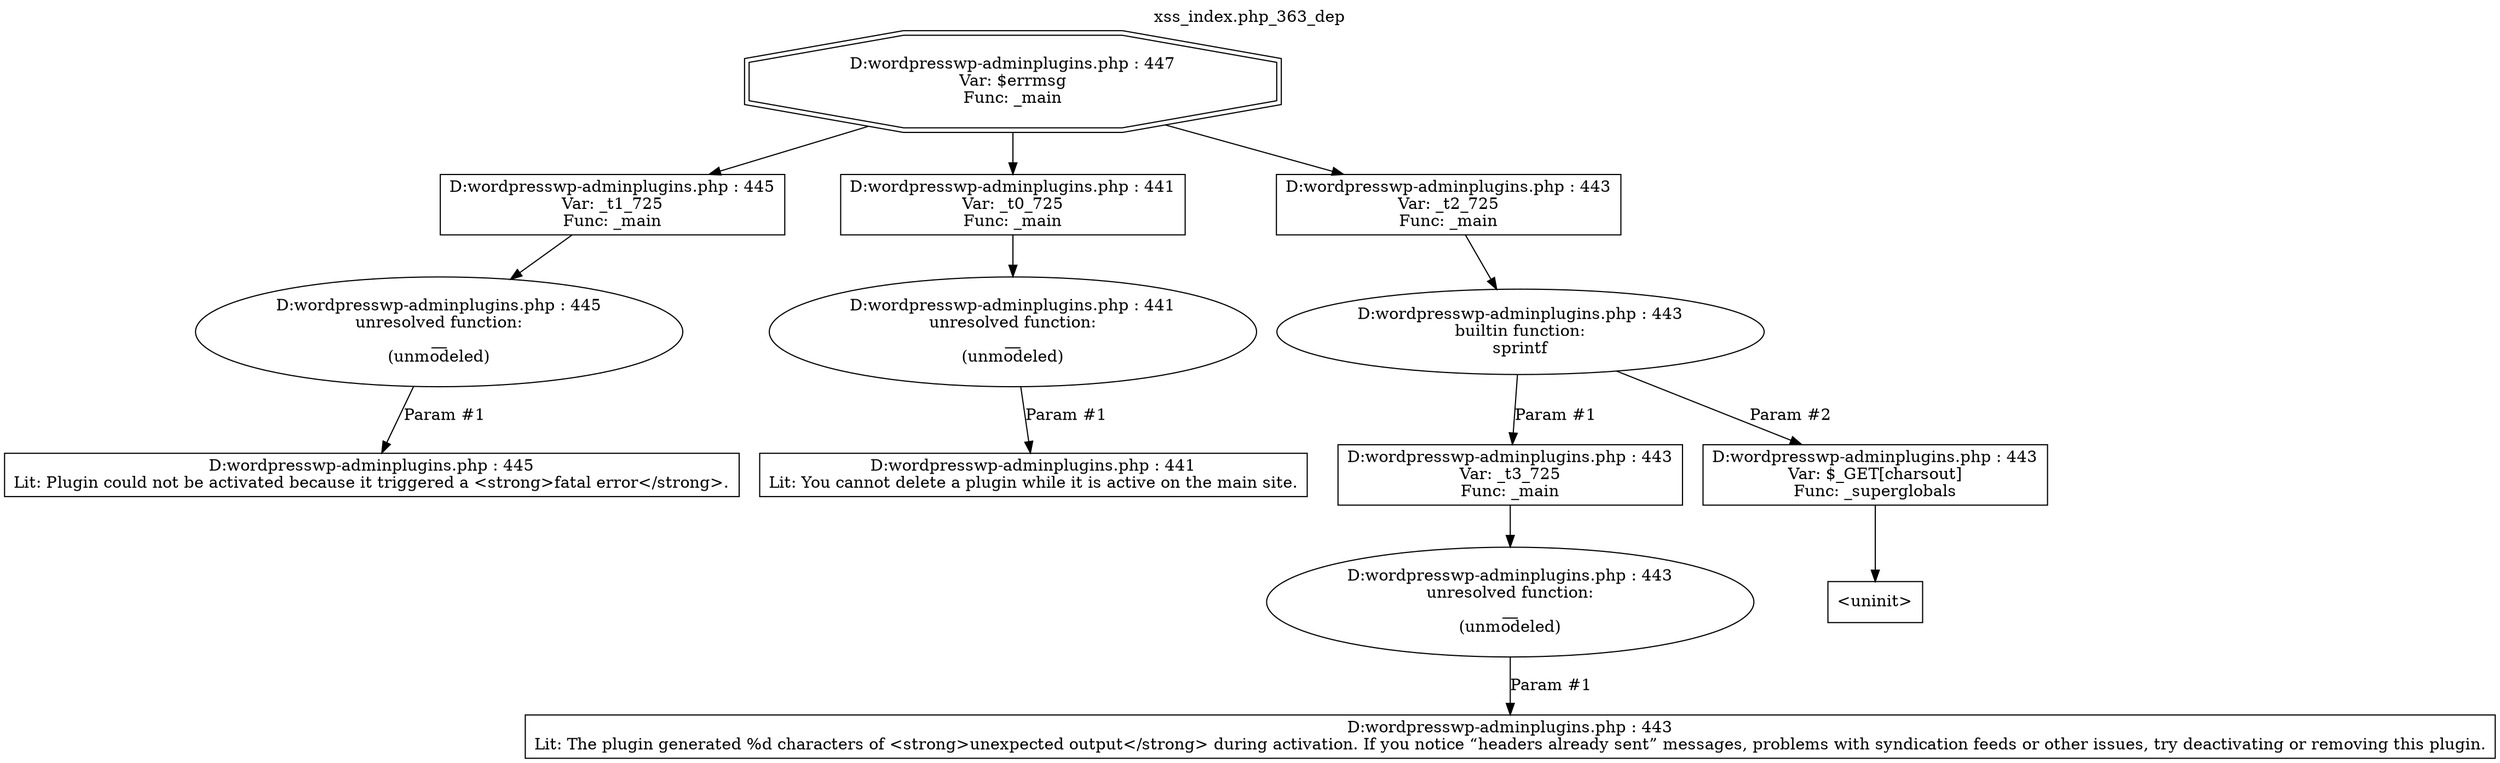 digraph cfg {
  label="xss_index.php_363_dep";
  labelloc=t;
  n1 [shape=doubleoctagon, label="D:\wordpress\wp-admin\plugins.php : 447\nVar: $errmsg\nFunc: _main\n"];
  n2 [shape=box, label="D:\wordpress\wp-admin\plugins.php : 445\nVar: _t1_725\nFunc: _main\n"];
  n3 [shape=ellipse, label="D:\wordpress\wp-admin\plugins.php : 445\nunresolved function:\n__\n(unmodeled)\n"];
  n4 [shape=box, label="D:\wordpress\wp-admin\plugins.php : 445\nLit: Plugin could not be activated because it triggered a <strong>fatal error</strong>.\n"];
  n5 [shape=box, label="D:\wordpress\wp-admin\plugins.php : 441\nVar: _t0_725\nFunc: _main\n"];
  n6 [shape=ellipse, label="D:\wordpress\wp-admin\plugins.php : 441\nunresolved function:\n__\n(unmodeled)\n"];
  n7 [shape=box, label="D:\wordpress\wp-admin\plugins.php : 441\nLit: You cannot delete a plugin while it is active on the main site.\n"];
  n8 [shape=box, label="D:\wordpress\wp-admin\plugins.php : 443\nVar: _t2_725\nFunc: _main\n"];
  n9 [shape=ellipse, label="D:\wordpress\wp-admin\plugins.php : 443\nbuiltin function:\nsprintf\n"];
  n10 [shape=box, label="D:\wordpress\wp-admin\plugins.php : 443\nVar: _t3_725\nFunc: _main\n"];
  n11 [shape=ellipse, label="D:\wordpress\wp-admin\plugins.php : 443\nunresolved function:\n__\n(unmodeled)\n"];
  n12 [shape=box, label="D:\wordpress\wp-admin\plugins.php : 443\nLit: The plugin generated %d characters of <strong>unexpected output</strong> during activation. If you notice &#8220;headers already sent&#8221; messages, problems with syndication feeds or other issues, try deactivating or removing this plugin.\n"];
  n13 [shape=box, label="D:\wordpress\wp-admin\plugins.php : 443\nVar: $_GET[charsout]\nFunc: _superglobals\n"];
  n14 [shape=box, label="<uninit>"];
  n2 -> n3;
  n3 -> n4[label="Param #1"];
  n1 -> n2;
  n1 -> n5;
  n1 -> n8;
  n5 -> n6;
  n6 -> n7[label="Param #1"];
  n8 -> n9;
  n10 -> n11;
  n11 -> n12[label="Param #1"];
  n9 -> n10[label="Param #1"];
  n9 -> n13[label="Param #2"];
  n13 -> n14;
}
